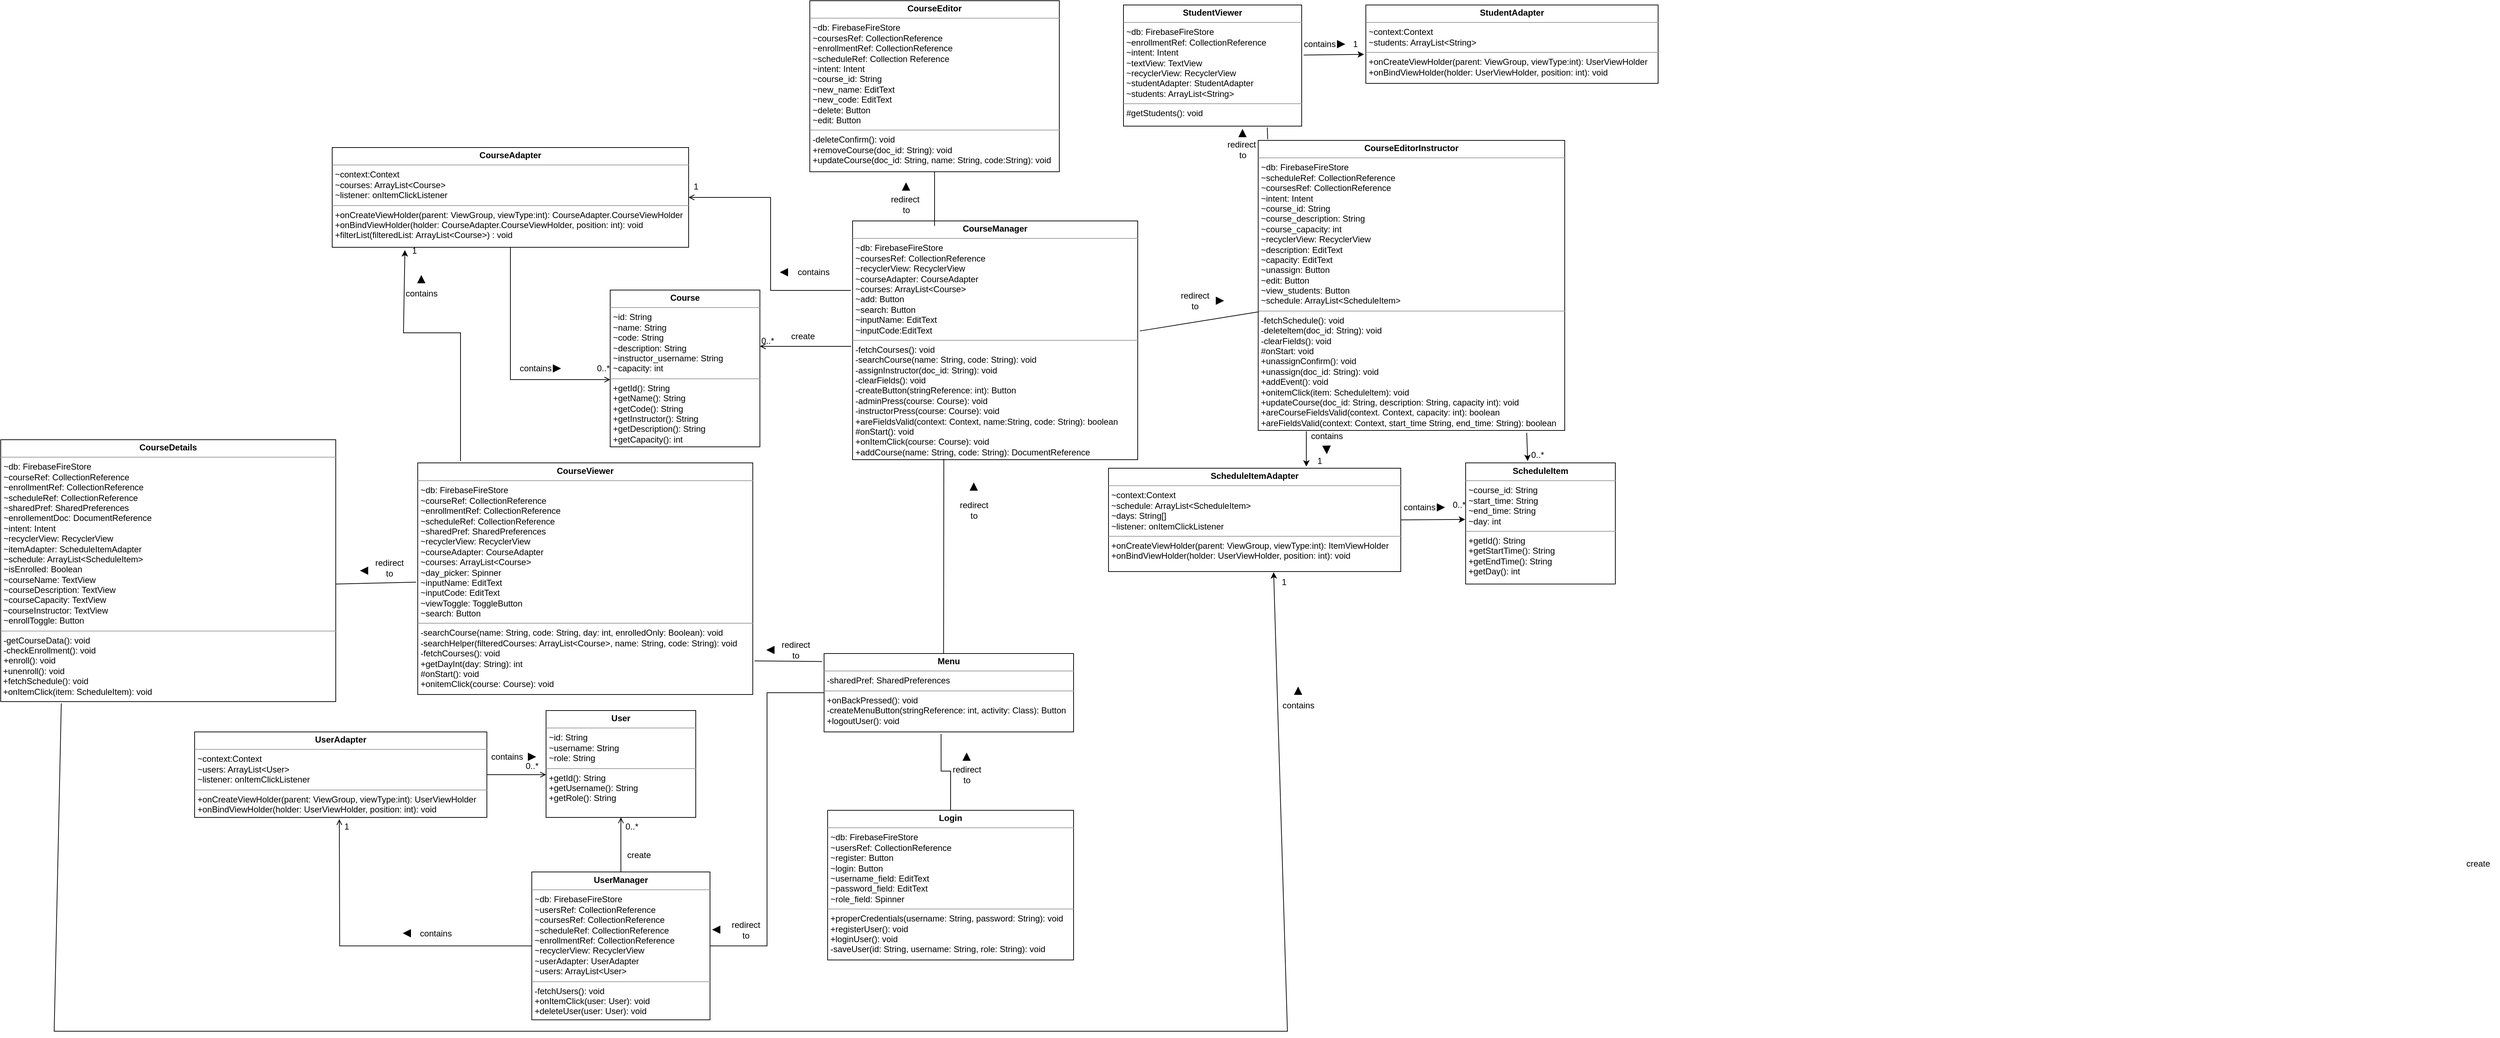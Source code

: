 <mxfile version="20.6.0" type="github">
  <diagram id="C5RBs43oDa-KdzZeNtuy" name="Page-1">
    <mxGraphModel dx="2605" dy="2144" grid="1" gridSize="10" guides="1" tooltips="1" connect="1" arrows="1" fold="1" page="1" pageScale="1" pageWidth="827" pageHeight="1169" math="0" shadow="0">
      <root>
        <mxCell id="WIyWlLk6GJQsqaUBKTNV-0" />
        <mxCell id="WIyWlLk6GJQsqaUBKTNV-1" parent="WIyWlLk6GJQsqaUBKTNV-0" />
        <mxCell id="zkfFHV4jXpPFQw0GAbJ--26" value="" style="endArrow=none;shadow=0;strokeWidth=1;rounded=0;endFill=0;edgeStyle=elbowEdgeStyle;elbow=vertical;strokeColor=default;startArrow=open;startFill=0;" parent="WIyWlLk6GJQsqaUBKTNV-1" edge="1">
          <mxGeometry x="0.5" y="41" relative="1" as="geometry">
            <mxPoint x="380" y="189" as="sourcePoint" />
            <mxPoint x="508" y="189" as="targetPoint" />
            <mxPoint x="-40" y="32" as="offset" />
          </mxGeometry>
        </mxCell>
        <mxCell id="zkfFHV4jXpPFQw0GAbJ--27" value="0..*" style="resizable=0;align=left;verticalAlign=bottom;labelBackgroundColor=none;fontSize=12;" parent="zkfFHV4jXpPFQw0GAbJ--26" connectable="0" vertex="1">
          <mxGeometry x="-1" relative="1" as="geometry">
            <mxPoint y="1" as="offset" />
          </mxGeometry>
        </mxCell>
        <mxCell id="zkfFHV4jXpPFQw0GAbJ--28" value="" style="resizable=0;align=right;verticalAlign=bottom;labelBackgroundColor=none;fontSize=12;" parent="zkfFHV4jXpPFQw0GAbJ--26" connectable="0" vertex="1">
          <mxGeometry x="1" relative="1" as="geometry">
            <mxPoint x="-7" y="4" as="offset" />
          </mxGeometry>
        </mxCell>
        <mxCell id="fP5dS_6nymFe7e1dq4BX-2" value="&lt;p style=&quot;margin:0px;margin-top:4px;text-align:center;&quot;&gt;&lt;b&gt;Course&lt;/b&gt;&lt;/p&gt;&lt;hr size=&quot;1&quot;&gt;&lt;p style=&quot;margin:0px;margin-left:4px;&quot;&gt;~id: String&lt;/p&gt;&lt;p style=&quot;margin:0px;margin-left:4px;&quot;&gt;&lt;span style=&quot;background-color: initial;&quot;&gt;~name: String&lt;/span&gt;&lt;/p&gt;&lt;p style=&quot;margin:0px;margin-left:4px;&quot;&gt;&lt;span style=&quot;background-color: initial;&quot;&gt;~code: String&lt;/span&gt;&lt;/p&gt;&lt;p style=&quot;margin:0px;margin-left:4px;&quot;&gt;~description: String&lt;span style=&quot;background-color: initial;&quot;&gt;&lt;br&gt;&lt;/span&gt;&lt;/p&gt;&lt;p style=&quot;margin:0px;margin-left:4px;&quot;&gt;~instructor_username: String&lt;br&gt;&lt;/p&gt;&lt;p style=&quot;margin:0px;margin-left:4px;&quot;&gt;~capacity: int&lt;br&gt;&lt;/p&gt;&lt;hr size=&quot;1&quot;&gt;&lt;p style=&quot;margin:0px;margin-left:4px;&quot;&gt;+getId(): String&lt;/p&gt;&lt;p style=&quot;margin:0px;margin-left:4px;&quot;&gt;+getName(): String&lt;/p&gt;&lt;p style=&quot;margin:0px;margin-left:4px;&quot;&gt;+getCode(): String&lt;/p&gt;&lt;p style=&quot;margin:0px;margin-left:4px;&quot;&gt;+getInstructor(): String&lt;br&gt;&lt;/p&gt;&lt;p style=&quot;margin:0px;margin-left:4px;&quot;&gt;+getDescription(): String&lt;br&gt;&lt;/p&gt;&lt;p style=&quot;margin:0px;margin-left:4px;&quot;&gt;+getCapacity(): int&lt;br&gt;&lt;/p&gt;&lt;p style=&quot;margin:0px;margin-left:4px;&quot;&gt;&lt;br&gt;&lt;/p&gt;" style="verticalAlign=top;align=left;overflow=fill;fontSize=12;fontFamily=Helvetica;html=1;" parent="WIyWlLk6GJQsqaUBKTNV-1" vertex="1">
          <mxGeometry x="170" y="110" width="210" height="220" as="geometry" />
        </mxCell>
        <mxCell id="fP5dS_6nymFe7e1dq4BX-3" value="&lt;p style=&quot;margin:0px;margin-top:4px;text-align:center;&quot;&gt;&lt;b&gt;User&lt;/b&gt;&lt;/p&gt;&lt;hr size=&quot;1&quot;&gt;&lt;p style=&quot;margin:0px;margin-left:4px;&quot;&gt;~id: String&lt;/p&gt;&lt;p style=&quot;margin:0px;margin-left:4px;&quot;&gt;&lt;span style=&quot;background-color: initial;&quot;&gt;~username: String&lt;/span&gt;&lt;/p&gt;&lt;p style=&quot;margin:0px;margin-left:4px;&quot;&gt;&lt;span style=&quot;background-color: initial;&quot;&gt;~role: String&amp;nbsp;&lt;/span&gt;&lt;/p&gt;&lt;hr size=&quot;1&quot;&gt;&lt;p style=&quot;margin:0px;margin-left:4px;&quot;&gt;+getId(): String&lt;/p&gt;&lt;p style=&quot;margin:0px;margin-left:4px;&quot;&gt;+getUsername(): String&lt;/p&gt;&lt;p style=&quot;margin:0px;margin-left:4px;&quot;&gt;+getRole(): String&lt;/p&gt;&lt;p style=&quot;margin:0px;margin-left:4px;&quot;&gt;&lt;br&gt;&lt;/p&gt;&lt;p style=&quot;margin:0px;margin-left:4px;&quot;&gt;&lt;br&gt;&lt;/p&gt;" style="verticalAlign=top;align=left;overflow=fill;fontSize=12;fontFamily=Helvetica;html=1;" parent="WIyWlLk6GJQsqaUBKTNV-1" vertex="1">
          <mxGeometry x="80" y="700" width="210" height="150" as="geometry" />
        </mxCell>
        <mxCell id="fP5dS_6nymFe7e1dq4BX-4" value="&lt;p style=&quot;margin:0px;margin-top:4px;text-align:center;&quot;&gt;&lt;b&gt;CourseManager&lt;/b&gt;&lt;/p&gt;&lt;hr size=&quot;1&quot;&gt;&lt;p style=&quot;margin:0px;margin-left:4px;&quot;&gt;~db: FirebaseFireStore&lt;/p&gt;&lt;p style=&quot;margin:0px;margin-left:4px;&quot;&gt;~coursesRef: CollectionReference&lt;/p&gt;&lt;p style=&quot;margin:0px;margin-left:4px;&quot;&gt;~recyclerView: RecyclerView&lt;/p&gt;&lt;p style=&quot;margin:0px;margin-left:4px;&quot;&gt;~courseAdapter: CourseAdapter&lt;/p&gt;&lt;p style=&quot;margin:0px;margin-left:4px;&quot;&gt;~courses: ArrayList&amp;lt;Course&amp;gt;&lt;/p&gt;&lt;p style=&quot;margin:0px;margin-left:4px;&quot;&gt;~add: Button&lt;/p&gt;&lt;p style=&quot;margin:0px;margin-left:4px;&quot;&gt;~search: Button&lt;/p&gt;&lt;p style=&quot;margin:0px;margin-left:4px;&quot;&gt;~inputName: EditText&lt;/p&gt;&lt;p style=&quot;margin:0px;margin-left:4px;&quot;&gt;~inputCode:EditText&lt;/p&gt;&lt;hr size=&quot;1&quot;&gt;&lt;p style=&quot;margin:0px;margin-left:4px;&quot;&gt;-fetchCourses(): void&lt;/p&gt;&lt;p style=&quot;margin:0px;margin-left:4px;&quot;&gt;-searchCourse(name: String, code: String): void&lt;/p&gt;&lt;p style=&quot;margin:0px;margin-left:4px;&quot;&gt;-assignInstructor(doc_id: String): void&lt;/p&gt;&lt;p style=&quot;margin:0px;margin-left:4px;&quot;&gt;-clearFields(): void&lt;br&gt;&lt;/p&gt;&lt;p style=&quot;margin:0px;margin-left:4px;&quot;&gt;-createButton(stringReference: int): Button&lt;/p&gt;&lt;p style=&quot;margin:0px;margin-left:4px;&quot;&gt;-adminPress(course: Course): void&lt;/p&gt;&lt;p style=&quot;margin:0px;margin-left:4px;&quot;&gt;-instructorPress(course: Course): void&lt;br&gt;&lt;/p&gt;&lt;p style=&quot;margin:0px;margin-left:4px;&quot;&gt;+areFieldsValid(context: Context, name:String, code: String): boolean&lt;/p&gt;&lt;p style=&quot;margin:0px;margin-left:4px;&quot;&gt;#onStart(): void&lt;/p&gt;&lt;p style=&quot;margin:0px;margin-left:4px;&quot;&gt;+onItemClick(course: Course): void&lt;/p&gt;&lt;p style=&quot;margin:0px;margin-left:4px;&quot;&gt;+addCourse(name: String, code: String): DocumentReference&lt;br&gt;&lt;/p&gt;" style="verticalAlign=top;align=left;overflow=fill;fontSize=12;fontFamily=Helvetica;html=1;" parent="WIyWlLk6GJQsqaUBKTNV-1" vertex="1">
          <mxGeometry x="510" y="13" width="400" height="335" as="geometry" />
        </mxCell>
        <mxCell id="fP5dS_6nymFe7e1dq4BX-97" style="edgeStyle=orthogonalEdgeStyle;rounded=0;orthogonalLoop=1;jettySize=auto;html=1;strokeColor=#000000;startArrow=none;startFill=0;endArrow=open;endFill=0;" parent="WIyWlLk6GJQsqaUBKTNV-1" source="fP5dS_6nymFe7e1dq4BX-5" edge="1">
          <mxGeometry relative="1" as="geometry">
            <mxPoint x="-210" y="852.5" as="targetPoint" />
          </mxGeometry>
        </mxCell>
        <mxCell id="fP5dS_6nymFe7e1dq4BX-5" value="&lt;p style=&quot;margin:0px;margin-top:4px;text-align:center;&quot;&gt;&lt;b&gt;UserManager&lt;/b&gt;&lt;/p&gt;&lt;hr size=&quot;1&quot;&gt;&lt;p style=&quot;margin:0px;margin-left:4px;&quot;&gt;~db: FirebaseFireStore&lt;/p&gt;&lt;p style=&quot;margin:0px;margin-left:4px;&quot;&gt;~usersRef: CollectionReference&lt;/p&gt;&lt;p style=&quot;margin:0px;margin-left:4px;&quot;&gt;~coursesRef: CollectionReference&lt;/p&gt;&lt;p style=&quot;margin:0px;margin-left:4px;&quot;&gt;~scheduleRef: CollectionReference&lt;/p&gt;&lt;p style=&quot;margin:0px;margin-left:4px;&quot;&gt;~enrollmentRef: CollectionReference&lt;/p&gt;&lt;p style=&quot;margin:0px;margin-left:4px;&quot;&gt;~recyclerView: RecyclerView&lt;/p&gt;&lt;p style=&quot;margin:0px;margin-left:4px;&quot;&gt;~userAdapter: UserAdapter&lt;/p&gt;&lt;p style=&quot;margin:0px;margin-left:4px;&quot;&gt;~users: ArrayList&amp;lt;User&amp;gt;&lt;/p&gt;&lt;hr size=&quot;1&quot;&gt;&lt;p style=&quot;margin:0px;margin-left:4px;&quot;&gt;-fetchUsers(): void&lt;/p&gt;&lt;p style=&quot;margin:0px;margin-left:4px;&quot;&gt;+onItemClick(user: User): void&lt;/p&gt;&lt;p style=&quot;margin:0px;margin-left:4px;&quot;&gt;+deleteUser(user: User): void&lt;/p&gt;" style="verticalAlign=top;align=left;overflow=fill;fontSize=12;fontFamily=Helvetica;html=1;" parent="WIyWlLk6GJQsqaUBKTNV-1" vertex="1">
          <mxGeometry x="60" y="926.5" width="250" height="207.5" as="geometry" />
        </mxCell>
        <mxCell id="fP5dS_6nymFe7e1dq4BX-13" value="" style="endArrow=none;html=1;rounded=0;entryX=0.5;entryY=0;entryDx=0;entryDy=0;exitX=0.5;exitY=1;exitDx=0;exitDy=0;endFill=0;startArrow=open;startFill=0;" parent="WIyWlLk6GJQsqaUBKTNV-1" source="fP5dS_6nymFe7e1dq4BX-3" target="fP5dS_6nymFe7e1dq4BX-5" edge="1">
          <mxGeometry width="50" height="50" relative="1" as="geometry">
            <mxPoint x="300" y="842.5" as="sourcePoint" />
            <mxPoint x="350" y="792.5" as="targetPoint" />
          </mxGeometry>
        </mxCell>
        <mxCell id="fP5dS_6nymFe7e1dq4BX-15" value="0..*" style="text;html=1;align=center;verticalAlign=middle;resizable=0;points=[];autosize=1;strokeColor=none;fillColor=none;" parent="WIyWlLk6GJQsqaUBKTNV-1" vertex="1">
          <mxGeometry x="180" y="847.5" width="40" height="30" as="geometry" />
        </mxCell>
        <mxCell id="fP5dS_6nymFe7e1dq4BX-26" value="" style="endArrow=classic;html=1;rounded=0;strokeColor=none;" parent="WIyWlLk6GJQsqaUBKTNV-1" edge="1">
          <mxGeometry width="50" height="50" relative="1" as="geometry">
            <mxPoint x="440" y="340" as="sourcePoint" />
            <mxPoint x="440" y="260" as="targetPoint" />
          </mxGeometry>
        </mxCell>
        <mxCell id="fP5dS_6nymFe7e1dq4BX-43" style="edgeStyle=orthogonalEdgeStyle;rounded=0;orthogonalLoop=1;jettySize=auto;html=1;entryX=1;entryY=0.5;entryDx=0;entryDy=0;strokeColor=#000000;endArrow=none;endFill=0;" parent="WIyWlLk6GJQsqaUBKTNV-1" source="fP5dS_6nymFe7e1dq4BX-32" target="fP5dS_6nymFe7e1dq4BX-5" edge="1">
          <mxGeometry relative="1" as="geometry" />
        </mxCell>
        <mxCell id="fP5dS_6nymFe7e1dq4BX-32" value="&lt;p style=&quot;margin:0px;margin-top:4px;text-align:center;&quot;&gt;&lt;b&gt;Menu&lt;/b&gt;&lt;/p&gt;&lt;hr size=&quot;1&quot;&gt;&lt;p style=&quot;margin:0px;margin-left:4px;&quot;&gt;-sharedPref: SharedPreferences&lt;/p&gt;&lt;hr size=&quot;1&quot;&gt;&lt;p style=&quot;margin:0px;margin-left:4px;&quot;&gt;+onBackPressed(): void&lt;/p&gt;&lt;p style=&quot;margin:0px;margin-left:4px;&quot;&gt;-createMenuButton(stringReference: int, activity: Class): Button&lt;/p&gt;&lt;p style=&quot;margin:0px;margin-left:4px;&quot;&gt;+logoutUser(): void&lt;/p&gt;" style="verticalAlign=top;align=left;overflow=fill;fontSize=12;fontFamily=Helvetica;html=1;" parent="WIyWlLk6GJQsqaUBKTNV-1" vertex="1">
          <mxGeometry x="470" y="620" width="350" height="110" as="geometry" />
        </mxCell>
        <mxCell id="fP5dS_6nymFe7e1dq4BX-44" value="redirect&lt;br&gt;to" style="text;html=1;align=center;verticalAlign=middle;resizable=0;points=[];autosize=1;strokeColor=none;fillColor=none;" parent="WIyWlLk6GJQsqaUBKTNV-1" vertex="1">
          <mxGeometry x="330" y="987.5" width="60" height="40" as="geometry" />
        </mxCell>
        <mxCell id="fP5dS_6nymFe7e1dq4BX-46" value="" style="triangle;whiteSpace=wrap;html=1;direction=west;fillColor=#000000;" parent="WIyWlLk6GJQsqaUBKTNV-1" vertex="1">
          <mxGeometry x="314" y="1002.5" width="10" height="10" as="geometry" />
        </mxCell>
        <mxCell id="fP5dS_6nymFe7e1dq4BX-57" style="edgeStyle=orthogonalEdgeStyle;rounded=0;orthogonalLoop=1;jettySize=auto;html=1;strokeColor=#000000;endArrow=none;endFill=0;" parent="WIyWlLk6GJQsqaUBKTNV-1" source="fP5dS_6nymFe7e1dq4BX-47" edge="1">
          <mxGeometry relative="1" as="geometry">
            <mxPoint x="625" y="20" as="targetPoint" />
          </mxGeometry>
        </mxCell>
        <mxCell id="fP5dS_6nymFe7e1dq4BX-47" value="&lt;p style=&quot;margin:0px;margin-top:4px;text-align:center;&quot;&gt;&lt;b&gt;CourseEditor&lt;/b&gt;&lt;/p&gt;&lt;hr size=&quot;1&quot;&gt;&lt;p style=&quot;margin:0px;margin-left:4px;&quot;&gt;~db: FirebaseFireStore&lt;/p&gt;&lt;p style=&quot;margin:0px;margin-left:4px;&quot;&gt;~coursesRef: CollectionReference&lt;/p&gt;&lt;p style=&quot;margin:0px;margin-left:4px;&quot;&gt;~enrollmentRef: CollectionReference&lt;/p&gt;&lt;p style=&quot;margin:0px;margin-left:4px;&quot;&gt;~scheduleRef: Collection Reference&lt;br&gt;&lt;/p&gt;&lt;p style=&quot;margin:0px;margin-left:4px;&quot;&gt;~intent: Intent&lt;/p&gt;&lt;p style=&quot;margin:0px;margin-left:4px;&quot;&gt;~course_id: String&lt;/p&gt;&lt;p style=&quot;margin:0px;margin-left:4px;&quot;&gt;~new_name: EditText&lt;/p&gt;&lt;p style=&quot;margin:0px;margin-left:4px;&quot;&gt;~new_code: EditText&lt;/p&gt;&lt;p style=&quot;margin:0px;margin-left:4px;&quot;&gt;~delete: Button&lt;/p&gt;&lt;p style=&quot;margin:0px;margin-left:4px;&quot;&gt;~edit: Button&lt;/p&gt;&lt;hr size=&quot;1&quot;&gt;&lt;p style=&quot;margin:0px;margin-left:4px;&quot;&gt;-deleteConfirm(): void&lt;/p&gt;&lt;p style=&quot;margin:0px;margin-left:4px;&quot;&gt;+removeCourse(doc_id: String): void&lt;/p&gt;&lt;p style=&quot;margin:0px;margin-left:4px;&quot;&gt;+updateCourse(doc_id: String, name: String, code:String): void&lt;/p&gt;" style="verticalAlign=top;align=left;overflow=fill;fontSize=12;fontFamily=Helvetica;html=1;" parent="WIyWlLk6GJQsqaUBKTNV-1" vertex="1">
          <mxGeometry x="450" y="-296" width="350" height="240" as="geometry" />
        </mxCell>
        <mxCell id="fP5dS_6nymFe7e1dq4BX-80" style="edgeStyle=orthogonalEdgeStyle;rounded=0;orthogonalLoop=1;jettySize=auto;html=1;entryX=0;entryY=0.571;entryDx=0;entryDy=0;entryPerimeter=0;strokeColor=#000000;endArrow=open;endFill=0;" parent="WIyWlLk6GJQsqaUBKTNV-1" source="fP5dS_6nymFe7e1dq4BX-49" target="fP5dS_6nymFe7e1dq4BX-2" edge="1">
          <mxGeometry relative="1" as="geometry" />
        </mxCell>
        <mxCell id="fP5dS_6nymFe7e1dq4BX-89" style="edgeStyle=orthogonalEdgeStyle;rounded=0;orthogonalLoop=1;jettySize=auto;html=1;entryX=-0.006;entryY=0.291;entryDx=0;entryDy=0;entryPerimeter=0;strokeColor=#000000;endArrow=none;endFill=0;startArrow=open;startFill=0;" parent="WIyWlLk6GJQsqaUBKTNV-1" source="fP5dS_6nymFe7e1dq4BX-49" target="fP5dS_6nymFe7e1dq4BX-4" edge="1">
          <mxGeometry relative="1" as="geometry" />
        </mxCell>
        <mxCell id="fP5dS_6nymFe7e1dq4BX-49" value="&lt;p style=&quot;margin:0px;margin-top:4px;text-align:center;&quot;&gt;&lt;b&gt;CourseAdapter&lt;/b&gt;&lt;/p&gt;&lt;hr size=&quot;1&quot;&gt;&lt;p style=&quot;margin:0px;margin-left:4px;&quot;&gt;~context:Context&lt;/p&gt;&lt;p style=&quot;margin:0px;margin-left:4px;&quot;&gt;~courses: ArrayList&amp;lt;Course&amp;gt;&lt;/p&gt;&lt;p style=&quot;margin:0px;margin-left:4px;&quot;&gt;~listener: onItemClickListener&lt;/p&gt;&lt;hr size=&quot;1&quot;&gt;&lt;p style=&quot;margin:0px;margin-left:4px;&quot;&gt;+onCreateViewHolder(parent: ViewGroup, viewType:int): CourseAdapter.CourseViewHolder&lt;/p&gt;&lt;p style=&quot;margin:0px;margin-left:4px;&quot;&gt;+onBindViewHolder(holder: CourseAdapter.CourseViewHolder, position: int): void&lt;/p&gt;&lt;p style=&quot;margin:0px;margin-left:4px;&quot;&gt;+filterList(filteredList: ArrayList&amp;lt;Course&amp;gt;) : void&lt;br&gt;&lt;/p&gt;" style="verticalAlign=top;align=left;overflow=fill;fontSize=12;fontFamily=Helvetica;html=1;" parent="WIyWlLk6GJQsqaUBKTNV-1" vertex="1">
          <mxGeometry x="-220" y="-90" width="500" height="140" as="geometry" />
        </mxCell>
        <mxCell id="fP5dS_6nymFe7e1dq4BX-83" style="edgeStyle=orthogonalEdgeStyle;rounded=0;orthogonalLoop=1;jettySize=auto;html=1;entryX=0;entryY=0.6;entryDx=0;entryDy=0;entryPerimeter=0;strokeColor=#000000;endArrow=open;endFill=0;" parent="WIyWlLk6GJQsqaUBKTNV-1" source="fP5dS_6nymFe7e1dq4BX-50" target="fP5dS_6nymFe7e1dq4BX-3" edge="1">
          <mxGeometry relative="1" as="geometry" />
        </mxCell>
        <mxCell id="fP5dS_6nymFe7e1dq4BX-50" value="&lt;p style=&quot;margin:0px;margin-top:4px;text-align:center;&quot;&gt;&lt;b&gt;UserAdapter&lt;/b&gt;&lt;/p&gt;&lt;hr size=&quot;1&quot;&gt;&lt;p style=&quot;margin:0px;margin-left:4px;&quot;&gt;~context:Context&lt;/p&gt;&lt;p style=&quot;margin:0px;margin-left:4px;&quot;&gt;~users: ArrayList&amp;lt;User&amp;gt;&lt;/p&gt;&lt;p style=&quot;margin:0px;margin-left:4px;&quot;&gt;~listener: onItemClickListener&lt;/p&gt;&lt;hr size=&quot;1&quot;&gt;&lt;p style=&quot;margin:0px;margin-left:4px;&quot;&gt;+onCreateViewHolder(parent: ViewGroup, viewType:int): UserViewHolder&lt;/p&gt;&lt;p style=&quot;margin:0px;margin-left:4px;&quot;&gt;+onBindViewHolder(holder: UserViewHolder, position: int): void&lt;/p&gt;" style="verticalAlign=top;align=left;overflow=fill;fontSize=12;fontFamily=Helvetica;html=1;" parent="WIyWlLk6GJQsqaUBKTNV-1" vertex="1">
          <mxGeometry x="-413" y="730" width="410" height="120" as="geometry" />
        </mxCell>
        <mxCell id="fP5dS_6nymFe7e1dq4BX-58" value="redirect&amp;nbsp;&lt;br&gt;to" style="text;html=1;align=center;verticalAlign=middle;resizable=0;points=[];autosize=1;strokeColor=none;fillColor=none;" parent="WIyWlLk6GJQsqaUBKTNV-1" vertex="1">
          <mxGeometry x="550" y="-30" width="70" height="40" as="geometry" />
        </mxCell>
        <mxCell id="fP5dS_6nymFe7e1dq4BX-60" value="" style="triangle;whiteSpace=wrap;html=1;direction=north;fillColor=#000000;" parent="WIyWlLk6GJQsqaUBKTNV-1" vertex="1">
          <mxGeometry x="580" y="-40" width="10" height="10" as="geometry" />
        </mxCell>
        <mxCell id="fP5dS_6nymFe7e1dq4BX-66" style="edgeStyle=orthogonalEdgeStyle;rounded=0;orthogonalLoop=1;jettySize=auto;html=1;entryX=0.469;entryY=1.026;entryDx=0;entryDy=0;entryPerimeter=0;strokeColor=#000000;endArrow=none;endFill=0;" parent="WIyWlLk6GJQsqaUBKTNV-1" source="fP5dS_6nymFe7e1dq4BX-65" target="fP5dS_6nymFe7e1dq4BX-32" edge="1">
          <mxGeometry relative="1" as="geometry" />
        </mxCell>
        <mxCell id="fP5dS_6nymFe7e1dq4BX-65" value="&lt;p style=&quot;margin:0px;margin-top:4px;text-align:center;&quot;&gt;&lt;b&gt;Login&lt;/b&gt;&lt;/p&gt;&lt;hr size=&quot;1&quot;&gt;&lt;p style=&quot;margin: 0px 0px 0px 4px;&quot;&gt;~db: FirebaseFireStore&lt;/p&gt;&lt;p style=&quot;margin: 0px 0px 0px 4px;&quot;&gt;~usersRef: CollectionReference&lt;/p&gt;&lt;p style=&quot;margin: 0px 0px 0px 4px;&quot;&gt;~register: Button&lt;/p&gt;&lt;p style=&quot;margin: 0px 0px 0px 4px;&quot;&gt;~login: Button&lt;/p&gt;&lt;p style=&quot;margin: 0px 0px 0px 4px;&quot;&gt;~username_field: EditText&lt;/p&gt;&lt;p style=&quot;margin: 0px 0px 0px 4px;&quot;&gt;~password_field: EditText&lt;/p&gt;&lt;p style=&quot;margin: 0px 0px 0px 4px;&quot;&gt;~role_field: Spinner&lt;/p&gt;&lt;hr size=&quot;1&quot;&gt;&lt;p style=&quot;margin:0px;margin-left:4px;&quot;&gt;+properCredentials(username: String, password: String): void&lt;br&gt;&lt;/p&gt;&lt;p style=&quot;margin:0px;margin-left:4px;&quot;&gt;+registerUser(): void&lt;/p&gt;&lt;p style=&quot;margin:0px;margin-left:4px;&quot;&gt;+loginUser(): void&lt;/p&gt;&lt;p style=&quot;margin:0px;margin-left:4px;&quot;&gt;-saveUser(id: String, username: String, role: String): void&lt;/p&gt;&lt;p style=&quot;margin:0px;margin-left:4px;&quot;&gt;&lt;br&gt;&lt;/p&gt;&lt;p style=&quot;margin:0px;margin-left:4px;&quot;&gt;&lt;br&gt;&lt;/p&gt;" style="verticalAlign=top;align=left;overflow=fill;fontSize=12;fontFamily=Helvetica;html=1;" parent="WIyWlLk6GJQsqaUBKTNV-1" vertex="1">
          <mxGeometry x="475" y="840" width="345" height="210" as="geometry" />
        </mxCell>
        <mxCell id="fP5dS_6nymFe7e1dq4BX-67" value="redirect&lt;br&gt;to" style="text;html=1;align=center;verticalAlign=middle;resizable=0;points=[];autosize=1;strokeColor=none;fillColor=none;" parent="WIyWlLk6GJQsqaUBKTNV-1" vertex="1">
          <mxGeometry x="640" y="770" width="60" height="40" as="geometry" />
        </mxCell>
        <mxCell id="fP5dS_6nymFe7e1dq4BX-69" value="" style="triangle;whiteSpace=wrap;html=1;direction=north;fillColor=#000000;" parent="WIyWlLk6GJQsqaUBKTNV-1" vertex="1">
          <mxGeometry x="665" y="760" width="10" height="10" as="geometry" />
        </mxCell>
        <mxCell id="fP5dS_6nymFe7e1dq4BX-74" value="redirect&lt;br&gt;to" style="text;html=1;align=center;verticalAlign=middle;resizable=0;points=[];autosize=1;strokeColor=none;fillColor=none;" parent="WIyWlLk6GJQsqaUBKTNV-1" vertex="1">
          <mxGeometry x="650" y="398.5" width="60" height="40" as="geometry" />
        </mxCell>
        <mxCell id="fP5dS_6nymFe7e1dq4BX-75" value="" style="triangle;whiteSpace=wrap;html=1;direction=north;fillColor=#000000;" parent="WIyWlLk6GJQsqaUBKTNV-1" vertex="1">
          <mxGeometry x="675" y="381" width="10" height="10" as="geometry" />
        </mxCell>
        <mxCell id="fP5dS_6nymFe7e1dq4BX-76" value="create" style="text;html=1;align=center;verticalAlign=middle;resizable=0;points=[];autosize=1;strokeColor=none;fillColor=none;" parent="WIyWlLk6GJQsqaUBKTNV-1" vertex="1">
          <mxGeometry x="410" y="160" width="60" height="30" as="geometry" />
        </mxCell>
        <mxCell id="fP5dS_6nymFe7e1dq4BX-78" value="create" style="text;html=1;align=center;verticalAlign=middle;resizable=0;points=[];autosize=1;strokeColor=none;fillColor=none;" parent="WIyWlLk6GJQsqaUBKTNV-1" vertex="1">
          <mxGeometry x="180" y="887.5" width="60" height="30" as="geometry" />
        </mxCell>
        <mxCell id="fP5dS_6nymFe7e1dq4BX-79" value="" style="endArrow=none;html=1;rounded=0;strokeColor=#000000;exitX=0.479;exitY=0;exitDx=0;exitDy=0;exitPerimeter=0;entryX=0.32;entryY=0.997;entryDx=0;entryDy=0;entryPerimeter=0;" parent="WIyWlLk6GJQsqaUBKTNV-1" source="fP5dS_6nymFe7e1dq4BX-32" edge="1" target="fP5dS_6nymFe7e1dq4BX-4">
          <mxGeometry width="50" height="50" relative="1" as="geometry">
            <mxPoint x="450" y="450" as="sourcePoint" />
            <mxPoint x="638" y="360" as="targetPoint" />
          </mxGeometry>
        </mxCell>
        <mxCell id="fP5dS_6nymFe7e1dq4BX-84" value="0..*" style="text;html=1;align=center;verticalAlign=middle;resizable=0;points=[];autosize=1;strokeColor=none;fillColor=none;" parent="WIyWlLk6GJQsqaUBKTNV-1" vertex="1">
          <mxGeometry x="140" y="205" width="40" height="30" as="geometry" />
        </mxCell>
        <mxCell id="fP5dS_6nymFe7e1dq4BX-85" value="0..*" style="text;html=1;align=center;verticalAlign=middle;resizable=0;points=[];autosize=1;strokeColor=none;fillColor=none;" parent="WIyWlLk6GJQsqaUBKTNV-1" vertex="1">
          <mxGeometry x="40" y="762.5" width="40" height="30" as="geometry" />
        </mxCell>
        <mxCell id="fP5dS_6nymFe7e1dq4BX-87" value="contains&lt;br&gt;" style="text;html=1;align=center;verticalAlign=middle;resizable=0;points=[];autosize=1;strokeColor=none;fillColor=none;" parent="WIyWlLk6GJQsqaUBKTNV-1" vertex="1">
          <mxGeometry x="30" y="205" width="70" height="30" as="geometry" />
        </mxCell>
        <mxCell id="fP5dS_6nymFe7e1dq4BX-88" value="contains&lt;br&gt;" style="text;html=1;align=center;verticalAlign=middle;resizable=0;points=[];autosize=1;strokeColor=none;fillColor=none;" parent="WIyWlLk6GJQsqaUBKTNV-1" vertex="1">
          <mxGeometry x="-10" y="750" width="70" height="30" as="geometry" />
        </mxCell>
        <mxCell id="fP5dS_6nymFe7e1dq4BX-90" value="1" style="text;html=1;align=center;verticalAlign=middle;resizable=0;points=[];autosize=1;strokeColor=none;fillColor=none;" parent="WIyWlLk6GJQsqaUBKTNV-1" vertex="1">
          <mxGeometry x="275" y="-50" width="30" height="30" as="geometry" />
        </mxCell>
        <mxCell id="fP5dS_6nymFe7e1dq4BX-91" value="contains&lt;br&gt;" style="text;html=1;align=center;verticalAlign=middle;resizable=0;points=[];autosize=1;strokeColor=none;fillColor=none;" parent="WIyWlLk6GJQsqaUBKTNV-1" vertex="1">
          <mxGeometry x="420" y="70" width="70" height="30" as="geometry" />
        </mxCell>
        <mxCell id="fP5dS_6nymFe7e1dq4BX-93" value="" style="triangle;whiteSpace=wrap;html=1;direction=west;fillColor=#000000;" parent="WIyWlLk6GJQsqaUBKTNV-1" vertex="1">
          <mxGeometry x="409" y="80" width="10" height="10" as="geometry" />
        </mxCell>
        <mxCell id="fP5dS_6nymFe7e1dq4BX-94" value="" style="triangle;whiteSpace=wrap;html=1;direction=east;fillColor=#000000;" parent="WIyWlLk6GJQsqaUBKTNV-1" vertex="1">
          <mxGeometry x="90" y="215" width="10" height="10" as="geometry" />
        </mxCell>
        <mxCell id="fP5dS_6nymFe7e1dq4BX-95" value="" style="triangle;whiteSpace=wrap;html=1;direction=east;fillColor=#000000;" parent="WIyWlLk6GJQsqaUBKTNV-1" vertex="1">
          <mxGeometry x="55" y="760" width="10" height="10" as="geometry" />
        </mxCell>
        <mxCell id="fP5dS_6nymFe7e1dq4BX-98" value="contains&lt;br&gt;" style="text;html=1;align=center;verticalAlign=middle;resizable=0;points=[];autosize=1;strokeColor=none;fillColor=none;" parent="WIyWlLk6GJQsqaUBKTNV-1" vertex="1">
          <mxGeometry x="-110" y="997.5" width="70" height="30" as="geometry" />
        </mxCell>
        <mxCell id="fP5dS_6nymFe7e1dq4BX-99" value="" style="triangle;whiteSpace=wrap;html=1;direction=west;fillColor=#000000;" parent="WIyWlLk6GJQsqaUBKTNV-1" vertex="1">
          <mxGeometry x="-120" y="1007.5" width="10" height="10" as="geometry" />
        </mxCell>
        <mxCell id="fP5dS_6nymFe7e1dq4BX-100" value="1" style="text;html=1;align=center;verticalAlign=middle;resizable=0;points=[];autosize=1;strokeColor=none;fillColor=none;" parent="WIyWlLk6GJQsqaUBKTNV-1" vertex="1">
          <mxGeometry x="-215" y="847.5" width="30" height="30" as="geometry" />
        </mxCell>
        <mxCell id="FUKCDuMdCEa6yZgynZya-0" value="&lt;p style=&quot;margin:0px;margin-top:4px;text-align:center;&quot;&gt;&lt;b&gt;CourseEditorInstructor&lt;/b&gt;&lt;/p&gt;&lt;hr size=&quot;1&quot;&gt;&lt;p style=&quot;margin:0px;margin-left:4px;&quot;&gt;~db: FirebaseFireStore&lt;/p&gt;&lt;p style=&quot;margin:0px;margin-left:4px;&quot;&gt;~scheduleRef: CollectionReference&lt;/p&gt;&lt;p style=&quot;margin:0px;margin-left:4px;&quot;&gt;~coursesRef: CollectionReference&lt;/p&gt;&lt;p style=&quot;margin:0px;margin-left:4px;&quot;&gt;~intent: Intent&lt;/p&gt;&lt;p style=&quot;margin:0px;margin-left:4px;&quot;&gt;~course_id: String&lt;/p&gt;&lt;p style=&quot;margin:0px;margin-left:4px;&quot;&gt;~course_description: String&lt;br&gt;&lt;/p&gt;&lt;p style=&quot;margin:0px;margin-left:4px;&quot;&gt;~course_capacity: int&lt;/p&gt;&lt;p style=&quot;margin:0px;margin-left:4px;&quot;&gt;~recyclerView: RecyclerView&lt;/p&gt;&lt;p style=&quot;margin:0px;margin-left:4px;&quot;&gt;~description: EditText&lt;/p&gt;&lt;p style=&quot;margin:0px;margin-left:4px;&quot;&gt;~capacity: EditText&lt;/p&gt;&lt;p style=&quot;margin:0px;margin-left:4px;&quot;&gt;~unassign: Button&lt;/p&gt;&lt;p style=&quot;margin:0px;margin-left:4px;&quot;&gt;~edit: Button&lt;/p&gt;&lt;p style=&quot;margin:0px;margin-left:4px;&quot;&gt;~view_students: Button&lt;br&gt;&lt;/p&gt;&lt;p style=&quot;margin:0px;margin-left:4px;&quot;&gt;~schedule: ArrayList&amp;lt;ScheduleItem&amp;gt;&lt;br&gt;&lt;/p&gt;&lt;hr size=&quot;1&quot;&gt;&lt;p style=&quot;margin:0px;margin-left:4px;&quot;&gt;-fetchSchedule(): void&lt;/p&gt;&lt;p style=&quot;margin:0px;margin-left:4px;&quot;&gt;-deleteltem(doc_id: String): void&lt;/p&gt;&lt;p style=&quot;margin:0px;margin-left:4px;&quot;&gt;-clearFields(): void&lt;br&gt;&lt;/p&gt;&lt;p style=&quot;margin:0px;margin-left:4px;&quot;&gt;#onStart: void&lt;/p&gt;&lt;p style=&quot;margin:0px;margin-left:4px;&quot;&gt;+unassignConfirm(): void&lt;/p&gt;&lt;p style=&quot;margin:0px;margin-left:4px;&quot;&gt;+unassign(doc_id: String): void&amp;nbsp;&lt;/p&gt;&lt;p style=&quot;margin:0px;margin-left:4px;&quot;&gt;+addEvent(): void&lt;/p&gt;&lt;p style=&quot;margin:0px;margin-left:4px;&quot;&gt;+onitemClick(item: Scheduleltem): void&lt;/p&gt;&lt;p style=&quot;margin:0px;margin-left:4px;&quot;&gt;+updateCourse(doc_id: String, description: String, capacity int): void&amp;nbsp;&lt;/p&gt;&lt;p style=&quot;margin:0px;margin-left:4px;&quot;&gt;+areCourseFieldsValid(context. Context, capacity: int): boolean&amp;nbsp;&lt;/p&gt;&lt;p style=&quot;margin:0px;margin-left:4px;&quot;&gt;+areFieldsValid(context: Context, start_time String, end_time: String): boolean&lt;/p&gt;" style="verticalAlign=top;align=left;overflow=fill;fontSize=12;fontFamily=Helvetica;html=1;" parent="WIyWlLk6GJQsqaUBKTNV-1" vertex="1">
          <mxGeometry x="1079" y="-100" width="430" height="407" as="geometry" />
        </mxCell>
        <mxCell id="FUKCDuMdCEa6yZgynZya-1" value="&lt;p style=&quot;margin:0px;margin-top:4px;text-align:center;&quot;&gt;&lt;b&gt;ScheduleItemAdapter&lt;/b&gt;&lt;/p&gt;&lt;hr size=&quot;1&quot;&gt;&lt;p style=&quot;margin:0px;margin-left:4px;&quot;&gt;~context:Context&lt;/p&gt;&lt;p style=&quot;margin:0px;margin-left:4px;&quot;&gt;~schedule: ArrayList&amp;lt;&lt;span style=&quot;background-color: initial;&quot;&gt;ScheduleItem&lt;/span&gt;&lt;span style=&quot;background-color: initial;&quot;&gt;&amp;gt;&lt;/span&gt;&lt;/p&gt;&lt;p style=&quot;margin:0px;margin-left:4px;&quot;&gt;&lt;span style=&quot;background-color: initial;&quot;&gt;~days: String[]&lt;/span&gt;&lt;/p&gt;&lt;p style=&quot;margin:0px;margin-left:4px;&quot;&gt;~listener: onItemClickListener&lt;/p&gt;&lt;hr size=&quot;1&quot;&gt;&lt;p style=&quot;margin:0px;margin-left:4px;&quot;&gt;+onCreateViewHolder(parent: ViewGroup, viewType:int): ItemViewHolder&lt;/p&gt;&lt;p style=&quot;margin:0px;margin-left:4px;&quot;&gt;+onBindViewHolder(holder: UserViewHolder, position: int): void&lt;/p&gt;" style="verticalAlign=top;align=left;overflow=fill;fontSize=12;fontFamily=Helvetica;html=1;" parent="WIyWlLk6GJQsqaUBKTNV-1" vertex="1">
          <mxGeometry x="869" y="360" width="410" height="145" as="geometry" />
        </mxCell>
        <mxCell id="FUKCDuMdCEa6yZgynZya-2" value="&lt;p style=&quot;margin:0px;margin-top:4px;text-align:center;&quot;&gt;&lt;b&gt;ScheduleItem&lt;/b&gt;&lt;/p&gt;&lt;hr size=&quot;1&quot;&gt;&lt;p style=&quot;margin:0px;margin-left:4px;&quot;&gt;~course_id: String&lt;/p&gt;&lt;p style=&quot;margin:0px;margin-left:4px;&quot;&gt;&lt;span style=&quot;background-color: initial;&quot;&gt;~start_time: String&lt;/span&gt;&lt;/p&gt;&lt;p style=&quot;margin:0px;margin-left:4px;&quot;&gt;&lt;span style=&quot;background-color: initial;&quot;&gt;~end_time: String&amp;nbsp;&lt;/span&gt;&lt;/p&gt;&lt;p style=&quot;margin:0px;margin-left:4px;&quot;&gt;&lt;span style=&quot;background-color: initial;&quot;&gt;~day: int&lt;/span&gt;&lt;/p&gt;&lt;hr size=&quot;1&quot;&gt;&lt;p style=&quot;margin:0px;margin-left:4px;&quot;&gt;+getId(): String&lt;/p&gt;&lt;p style=&quot;margin:0px;margin-left:4px;&quot;&gt;+getStartTime(): String&lt;/p&gt;&lt;p style=&quot;margin:0px;margin-left:4px;&quot;&gt;+getEndTime(): String&lt;br&gt;&lt;/p&gt;&lt;p style=&quot;margin:0px;margin-left:4px;&quot;&gt;+getDay(): int&lt;/p&gt;&lt;p style=&quot;margin:0px;margin-left:4px;&quot;&gt;&lt;br&gt;&lt;/p&gt;&lt;p style=&quot;margin:0px;margin-left:4px;&quot;&gt;&lt;br&gt;&lt;/p&gt;" style="verticalAlign=top;align=left;overflow=fill;fontSize=12;fontFamily=Helvetica;html=1;" parent="WIyWlLk6GJQsqaUBKTNV-1" vertex="1">
          <mxGeometry x="1370" y="352.5" width="210" height="170" as="geometry" />
        </mxCell>
        <mxCell id="FUKCDuMdCEa6yZgynZya-3" value="&lt;p style=&quot;margin:0px;margin-top:4px;text-align:center;&quot;&gt;&lt;b&gt;StudentViewer&lt;/b&gt;&lt;/p&gt;&lt;hr size=&quot;1&quot;&gt;&lt;p style=&quot;margin:0px;margin-left:4px;&quot;&gt;~db: FirebaseFireStore&lt;/p&gt;&lt;p style=&quot;margin:0px;margin-left:4px;&quot;&gt;~enrollmentRef: CollectionReference&lt;/p&gt;&lt;p style=&quot;margin: 0px 0px 0px 4px;&quot;&gt;~intent: Intent&lt;/p&gt;&lt;p style=&quot;margin: 0px 0px 0px 4px;&quot;&gt;~textView: TextView&lt;/p&gt;&lt;p style=&quot;margin:0px;margin-left:4px;&quot;&gt;~recyclerView: RecyclerView&lt;/p&gt;&lt;p style=&quot;margin:0px;margin-left:4px;&quot;&gt;~studentAdapter: StudentAdapter&lt;/p&gt;&lt;p style=&quot;margin:0px;margin-left:4px;&quot;&gt;~students: ArrayList&amp;lt;String&amp;gt;&lt;/p&gt;&lt;hr size=&quot;1&quot;&gt;&lt;p style=&quot;margin:0px;margin-left:4px;&quot;&gt;#getStudents(): void&lt;/p&gt;" style="verticalAlign=top;align=left;overflow=fill;fontSize=12;fontFamily=Helvetica;html=1;" parent="WIyWlLk6GJQsqaUBKTNV-1" vertex="1">
          <mxGeometry x="890" y="-290" width="250" height="170" as="geometry" />
        </mxCell>
        <mxCell id="FUKCDuMdCEa6yZgynZya-4" value="&lt;p style=&quot;margin:0px;margin-top:4px;text-align:center;&quot;&gt;&lt;b&gt;StudentAdapter&lt;/b&gt;&lt;/p&gt;&lt;hr size=&quot;1&quot;&gt;&lt;p style=&quot;margin:0px;margin-left:4px;&quot;&gt;~context:Context&lt;/p&gt;&lt;p style=&quot;margin:0px;margin-left:4px;&quot;&gt;~students: ArrayList&amp;lt;&lt;span style=&quot;background-color: initial;&quot;&gt;String&lt;/span&gt;&lt;span style=&quot;background-color: initial;&quot;&gt;&amp;gt;&lt;/span&gt;&lt;/p&gt;&lt;hr size=&quot;1&quot;&gt;&lt;p style=&quot;margin:0px;margin-left:4px;&quot;&gt;+onCreateViewHolder(parent: ViewGroup, viewType:int): UserViewHolder&lt;/p&gt;&lt;p style=&quot;margin:0px;margin-left:4px;&quot;&gt;+onBindViewHolder(holder: UserViewHolder, position: int): void&lt;/p&gt;" style="verticalAlign=top;align=left;overflow=fill;fontSize=12;fontFamily=Helvetica;html=1;" parent="WIyWlLk6GJQsqaUBKTNV-1" vertex="1">
          <mxGeometry x="1230" y="-290" width="410" height="110" as="geometry" />
        </mxCell>
        <mxCell id="FUKCDuMdCEa6yZgynZya-5" value="&lt;p style=&quot;margin:0px;margin-top:4px;text-align:center;&quot;&gt;&lt;b&gt;CourseViewer&lt;/b&gt;&lt;/p&gt;&lt;hr size=&quot;1&quot;&gt;&lt;p style=&quot;margin:0px;margin-left:4px;&quot;&gt;~db: FirebaseFireStore&lt;/p&gt;&lt;p style=&quot;margin:0px;margin-left:4px;&quot;&gt;~courseRef: CollectionReference&lt;/p&gt;&lt;p style=&quot;margin:0px;margin-left:4px;&quot;&gt;~enrollmentRef: CollectionReference&lt;br&gt;&lt;/p&gt;&lt;p style=&quot;margin:0px;margin-left:4px;&quot;&gt;~scheduleRef: CollectionReference&lt;br&gt;&lt;/p&gt;&lt;p style=&quot;margin:0px;margin-left:4px;&quot;&gt;~sharedPref: SharedPreferences&lt;/p&gt;&lt;p style=&quot;margin: 0px 0px 0px 4px;&quot;&gt;~recyclerView: RecyclerView&lt;/p&gt;&lt;p style=&quot;margin: 0px 0px 0px 4px;&quot;&gt;~courseAdapter: CourseAdapter&lt;/p&gt;&lt;p style=&quot;margin: 0px 0px 0px 4px;&quot;&gt;~courses: ArrayList&amp;lt;Course&amp;gt;&lt;/p&gt;&lt;p style=&quot;margin:0px;margin-left:4px;&quot;&gt;~day_picker: Spinner&lt;/p&gt;&lt;p style=&quot;margin:0px;margin-left:4px;&quot;&gt;~inputName: EditText&lt;/p&gt;&lt;p style=&quot;margin:0px;margin-left:4px;&quot;&gt;~inputCode: EditText&lt;/p&gt;&lt;p style=&quot;margin:0px;margin-left:4px;&quot;&gt;~viewToggle: ToggleButton&lt;/p&gt;&lt;p style=&quot;margin:0px;margin-left:4px;&quot;&gt;~search: Button&lt;/p&gt;&lt;hr size=&quot;1&quot;&gt;&lt;p style=&quot;margin:0px;margin-left:4px;&quot;&gt;-searchCourse(name: String, code: String, day: int, enrolledOnly: Boolean): void&lt;/p&gt;&lt;p style=&quot;margin:0px;margin-left:4px;&quot;&gt;-searchHelper(filteredCourses: ArrayList&amp;lt;Course&amp;gt;, name: String, code: String): void&lt;/p&gt;&lt;p style=&quot;margin:0px;margin-left:4px;&quot;&gt;-fetchCourses(): void&lt;/p&gt;&lt;p style=&quot;margin:0px;margin-left:4px;&quot;&gt;+getDayInt(day: String): int&lt;/p&gt;&lt;p style=&quot;margin:0px;margin-left:4px;&quot;&gt;#onStart(): void&lt;/p&gt;&lt;p style=&quot;margin:0px;margin-left:4px;&quot;&gt;+onitemClick(course: Course): void&lt;/p&gt;" style="verticalAlign=top;align=left;overflow=fill;fontSize=12;fontFamily=Helvetica;html=1;" parent="WIyWlLk6GJQsqaUBKTNV-1" vertex="1">
          <mxGeometry x="-100" y="352.5" width="470" height="325" as="geometry" />
        </mxCell>
        <mxCell id="FUKCDuMdCEa6yZgynZya-6" value="" style="endArrow=classic;html=1;rounded=0;entryX=0.204;entryY=1.028;entryDx=0;entryDy=0;entryPerimeter=0;" parent="WIyWlLk6GJQsqaUBKTNV-1" target="fP5dS_6nymFe7e1dq4BX-49" edge="1">
          <mxGeometry width="50" height="50" relative="1" as="geometry">
            <mxPoint x="-40" y="350" as="sourcePoint" />
            <mxPoint x="220" y="380" as="targetPoint" />
            <Array as="points">
              <mxPoint x="-40" y="170" />
              <mxPoint x="-120" y="170" />
            </Array>
          </mxGeometry>
        </mxCell>
        <mxCell id="FUKCDuMdCEa6yZgynZya-8" value="contains&lt;br&gt;" style="text;html=1;align=center;verticalAlign=middle;resizable=0;points=[];autosize=1;strokeColor=none;fillColor=none;" parent="WIyWlLk6GJQsqaUBKTNV-1" vertex="1">
          <mxGeometry x="-130" y="100" width="70" height="30" as="geometry" />
        </mxCell>
        <mxCell id="FUKCDuMdCEa6yZgynZya-10" value="" style="triangle;whiteSpace=wrap;html=1;direction=north;fillColor=#000000;" parent="WIyWlLk6GJQsqaUBKTNV-1" vertex="1">
          <mxGeometry x="-100" y="90" width="10" height="10" as="geometry" />
        </mxCell>
        <mxCell id="FUKCDuMdCEa6yZgynZya-11" value="" style="endArrow=none;html=1;rounded=0;entryX=1.005;entryY=0.855;entryDx=0;entryDy=0;entryPerimeter=0;exitX=-0.008;exitY=0.102;exitDx=0;exitDy=0;exitPerimeter=0;" parent="WIyWlLk6GJQsqaUBKTNV-1" source="fP5dS_6nymFe7e1dq4BX-32" target="FUKCDuMdCEa6yZgynZya-5" edge="1">
          <mxGeometry width="50" height="50" relative="1" as="geometry">
            <mxPoint x="170" y="790" as="sourcePoint" />
            <mxPoint x="220" y="740" as="targetPoint" />
          </mxGeometry>
        </mxCell>
        <mxCell id="FUKCDuMdCEa6yZgynZya-12" value="redirect&lt;br&gt;to" style="text;html=1;align=center;verticalAlign=middle;resizable=0;points=[];autosize=1;strokeColor=none;fillColor=none;" parent="WIyWlLk6GJQsqaUBKTNV-1" vertex="1">
          <mxGeometry x="400" y="595" width="60" height="40" as="geometry" />
        </mxCell>
        <mxCell id="FUKCDuMdCEa6yZgynZya-13" value="" style="triangle;whiteSpace=wrap;html=1;direction=west;fillColor=#000000;" parent="WIyWlLk6GJQsqaUBKTNV-1" vertex="1">
          <mxGeometry x="390" y="610" width="10" height="10" as="geometry" />
        </mxCell>
        <mxCell id="FUKCDuMdCEa6yZgynZya-14" value="&lt;p style=&quot;margin:0px;margin-top:4px;text-align:center;&quot;&gt;&lt;b&gt;CourseDetails&lt;/b&gt;&lt;/p&gt;&lt;hr size=&quot;1&quot;&gt;&lt;p style=&quot;margin:0px;margin-left:4px;&quot;&gt;~db: FirebaseFireStore&lt;/p&gt;&lt;p style=&quot;margin:0px;margin-left:4px;&quot;&gt;~courseRef: CollectionReference&lt;/p&gt;&lt;p style=&quot;margin:0px;margin-left:4px;&quot;&gt;~enrollmentRef: CollectionReference&lt;br&gt;&lt;/p&gt;&lt;p style=&quot;margin:0px;margin-left:4px;&quot;&gt;~scheduleRef: CollectionReference&lt;br&gt;&lt;/p&gt;&lt;p style=&quot;margin:0px;margin-left:4px;&quot;&gt;~sharedPref: SharedPreferences&lt;/p&gt;&lt;p style=&quot;margin:0px;margin-left:4px;&quot;&gt;~enrollementDoc: DocumentReference&lt;/p&gt;&lt;p style=&quot;margin:0px;margin-left:4px;&quot;&gt;~intent: Intent&lt;/p&gt;&lt;p style=&quot;margin: 0px 0px 0px 4px;&quot;&gt;~recyclerView: RecyclerView&lt;/p&gt;&lt;p style=&quot;margin: 0px 0px 0px 4px;&quot;&gt;~itemAdapter: ScheduleItemAdapter&lt;/p&gt;&lt;p style=&quot;margin: 0px 0px 0px 4px;&quot;&gt;~schedule: ArrayList&amp;lt;ScheduleItem&amp;gt;&lt;/p&gt;&lt;p style=&quot;margin: 0px 0px 0px 4px;&quot;&gt;~isEnrolled: Boolean&lt;/p&gt;&lt;p style=&quot;margin: 0px 0px 0px 4px;&quot;&gt;~courseName: TextView&lt;br&gt;&lt;/p&gt;&lt;p style=&quot;margin:0px;margin-left:4px;&quot;&gt;~courseDescription: TextView&lt;/p&gt;&lt;p style=&quot;margin:0px;margin-left:4px;&quot;&gt;~courseCapacity: TextView&lt;br&gt;&lt;/p&gt;&amp;nbsp;~courseInstructor: TextView&lt;p style=&quot;margin:0px;margin-left:4px;&quot;&gt;~enrollToggle: Button&lt;/p&gt;&lt;hr size=&quot;1&quot;&gt;&lt;p style=&quot;margin:0px;margin-left:4px;&quot;&gt;-getCourseData(): void&lt;/p&gt;&lt;p style=&quot;margin:0px;margin-left:4px;&quot;&gt;-checkEnrollment(): void&lt;/p&gt;&lt;p style=&quot;margin:0px;margin-left:4px;&quot;&gt;+enroll(): void&lt;/p&gt;&amp;nbsp;+unenroll(): void&lt;br&gt;&amp;nbsp;+fetchSchedule(): void&lt;br&gt;&amp;nbsp;+onItemClick(item: ScheduleItem): void&lt;br&gt;&lt;p style=&quot;margin:0px;margin-left:4px;&quot;&gt;&lt;br&gt;&lt;/p&gt;" style="verticalAlign=top;align=left;overflow=fill;fontSize=12;fontFamily=Helvetica;html=1;" parent="WIyWlLk6GJQsqaUBKTNV-1" vertex="1">
          <mxGeometry x="-685" y="320" width="470" height="367.5" as="geometry" />
        </mxCell>
        <mxCell id="FUKCDuMdCEa6yZgynZya-15" value="" style="endArrow=none;html=1;rounded=0;entryX=0.002;entryY=0.591;entryDx=0;entryDy=0;entryPerimeter=0;exitX=1.007;exitY=0.461;exitDx=0;exitDy=0;exitPerimeter=0;" parent="WIyWlLk6GJQsqaUBKTNV-1" source="fP5dS_6nymFe7e1dq4BX-4" target="FUKCDuMdCEa6yZgynZya-0" edge="1">
          <mxGeometry width="50" height="50" relative="1" as="geometry">
            <mxPoint x="740" y="160" as="sourcePoint" />
            <mxPoint x="790" y="110" as="targetPoint" />
          </mxGeometry>
        </mxCell>
        <mxCell id="FUKCDuMdCEa6yZgynZya-16" value="redirect&lt;br&gt;to" style="text;html=1;align=center;verticalAlign=middle;resizable=0;points=[];autosize=1;strokeColor=none;fillColor=none;" parent="WIyWlLk6GJQsqaUBKTNV-1" vertex="1">
          <mxGeometry x="960" y="105" width="60" height="40" as="geometry" />
        </mxCell>
        <mxCell id="FUKCDuMdCEa6yZgynZya-17" value="" style="triangle;whiteSpace=wrap;html=1;direction=east;fillColor=#000000;" parent="WIyWlLk6GJQsqaUBKTNV-1" vertex="1">
          <mxGeometry x="1020" y="120" width="10" height="10" as="geometry" />
        </mxCell>
        <mxCell id="FUKCDuMdCEa6yZgynZya-19" value="" style="endArrow=classic;html=1;rounded=0;exitX=0.157;exitY=1.003;exitDx=0;exitDy=0;exitPerimeter=0;entryX=0.677;entryY=-0.016;entryDx=0;entryDy=0;entryPerimeter=0;" parent="WIyWlLk6GJQsqaUBKTNV-1" source="FUKCDuMdCEa6yZgynZya-0" target="FUKCDuMdCEa6yZgynZya-1" edge="1">
          <mxGeometry width="50" height="50" relative="1" as="geometry">
            <mxPoint x="740" y="410" as="sourcePoint" />
            <mxPoint x="790" y="360" as="targetPoint" />
          </mxGeometry>
        </mxCell>
        <mxCell id="FUKCDuMdCEa6yZgynZya-20" value="" style="endArrow=classic;html=1;rounded=0;exitX=1;exitY=0.5;exitDx=0;exitDy=0;entryX=-0.003;entryY=0.467;entryDx=0;entryDy=0;entryPerimeter=0;" parent="WIyWlLk6GJQsqaUBKTNV-1" source="FUKCDuMdCEa6yZgynZya-1" target="FUKCDuMdCEa6yZgynZya-2" edge="1">
          <mxGeometry width="50" height="50" relative="1" as="geometry">
            <mxPoint x="740" y="410" as="sourcePoint" />
            <mxPoint x="790" y="360" as="targetPoint" />
          </mxGeometry>
        </mxCell>
        <mxCell id="FUKCDuMdCEa6yZgynZya-22" value="" style="endArrow=classic;html=1;rounded=0;exitX=0.876;exitY=1.008;exitDx=0;exitDy=0;exitPerimeter=0;" parent="WIyWlLk6GJQsqaUBKTNV-1" source="FUKCDuMdCEa6yZgynZya-0" edge="1">
          <mxGeometry width="50" height="50" relative="1" as="geometry">
            <mxPoint x="740" y="410" as="sourcePoint" />
            <mxPoint x="1457" y="350" as="targetPoint" />
          </mxGeometry>
        </mxCell>
        <mxCell id="FUKCDuMdCEa6yZgynZya-23" value="create" style="text;html=1;align=center;verticalAlign=middle;resizable=0;points=[];autosize=1;strokeColor=none;fillColor=none;" parent="WIyWlLk6GJQsqaUBKTNV-1" vertex="1">
          <mxGeometry x="2760" y="900" width="60" height="30" as="geometry" />
        </mxCell>
        <mxCell id="FUKCDuMdCEa6yZgynZya-24" value="0..*" style="resizable=0;align=left;verticalAlign=bottom;labelBackgroundColor=none;fontSize=12;" parent="WIyWlLk6GJQsqaUBKTNV-1" connectable="0" vertex="1">
          <mxGeometry x="1459.997" y="350.003" as="geometry" />
        </mxCell>
        <mxCell id="FUKCDuMdCEa6yZgynZya-25" value="contains&lt;br&gt;" style="text;html=1;align=center;verticalAlign=middle;resizable=0;points=[];autosize=1;strokeColor=none;fillColor=none;" parent="WIyWlLk6GJQsqaUBKTNV-1" vertex="1">
          <mxGeometry x="1140" y="300" width="70" height="30" as="geometry" />
        </mxCell>
        <mxCell id="FUKCDuMdCEa6yZgynZya-26" value="1" style="text;html=1;align=center;verticalAlign=middle;resizable=0;points=[];autosize=1;strokeColor=none;fillColor=none;" parent="WIyWlLk6GJQsqaUBKTNV-1" vertex="1">
          <mxGeometry x="-120" y="40" width="30" height="30" as="geometry" />
        </mxCell>
        <mxCell id="FUKCDuMdCEa6yZgynZya-27" value="1" style="text;html=1;align=center;verticalAlign=middle;resizable=0;points=[];autosize=1;strokeColor=none;fillColor=none;" parent="WIyWlLk6GJQsqaUBKTNV-1" vertex="1">
          <mxGeometry x="1150" y="335" width="30" height="30" as="geometry" />
        </mxCell>
        <mxCell id="FUKCDuMdCEa6yZgynZya-28" value="contains&lt;br&gt;" style="text;html=1;align=center;verticalAlign=middle;resizable=0;points=[];autosize=1;strokeColor=none;fillColor=none;" parent="WIyWlLk6GJQsqaUBKTNV-1" vertex="1">
          <mxGeometry x="1270" y="400" width="70" height="30" as="geometry" />
        </mxCell>
        <mxCell id="FUKCDuMdCEa6yZgynZya-30" value="0..*" style="resizable=0;align=left;verticalAlign=bottom;labelBackgroundColor=none;fontSize=12;" parent="WIyWlLk6GJQsqaUBKTNV-1" connectable="0" vertex="1">
          <mxGeometry x="1349.997" y="420.003" as="geometry" />
        </mxCell>
        <mxCell id="FUKCDuMdCEa6yZgynZya-31" value="" style="triangle;whiteSpace=wrap;html=1;direction=east;fillColor=#000000;" parent="WIyWlLk6GJQsqaUBKTNV-1" vertex="1">
          <mxGeometry x="1330" y="410" width="10" height="10" as="geometry" />
        </mxCell>
        <mxCell id="FUKCDuMdCEa6yZgynZya-32" value="" style="endArrow=none;html=1;rounded=0;entryX=0.807;entryY=1.011;entryDx=0;entryDy=0;entryPerimeter=0;exitX=0.031;exitY=-0.004;exitDx=0;exitDy=0;exitPerimeter=0;" parent="WIyWlLk6GJQsqaUBKTNV-1" source="FUKCDuMdCEa6yZgynZya-0" target="FUKCDuMdCEa6yZgynZya-3" edge="1">
          <mxGeometry width="50" height="50" relative="1" as="geometry">
            <mxPoint x="740" y="80" as="sourcePoint" />
            <mxPoint x="790" y="30" as="targetPoint" />
          </mxGeometry>
        </mxCell>
        <mxCell id="FUKCDuMdCEa6yZgynZya-33" value="" style="triangle;whiteSpace=wrap;html=1;direction=north;fillColor=#000000;" parent="WIyWlLk6GJQsqaUBKTNV-1" vertex="1">
          <mxGeometry x="1052" y="-115" width="10" height="10" as="geometry" />
        </mxCell>
        <mxCell id="FUKCDuMdCEa6yZgynZya-34" value="redirect&amp;nbsp;&lt;br&gt;to" style="text;html=1;align=center;verticalAlign=middle;resizable=0;points=[];autosize=1;strokeColor=none;fillColor=none;" parent="WIyWlLk6GJQsqaUBKTNV-1" vertex="1">
          <mxGeometry x="1022" y="-107" width="70" height="40" as="geometry" />
        </mxCell>
        <mxCell id="FUKCDuMdCEa6yZgynZya-36" value="" style="endArrow=classic;html=1;rounded=0;entryX=-0.006;entryY=0.63;entryDx=0;entryDy=0;entryPerimeter=0;exitX=1.011;exitY=0.413;exitDx=0;exitDy=0;exitPerimeter=0;" parent="WIyWlLk6GJQsqaUBKTNV-1" source="FUKCDuMdCEa6yZgynZya-3" target="FUKCDuMdCEa6yZgynZya-4" edge="1">
          <mxGeometry width="50" height="50" relative="1" as="geometry">
            <mxPoint x="740" y="80" as="sourcePoint" />
            <mxPoint x="790" y="30" as="targetPoint" />
          </mxGeometry>
        </mxCell>
        <mxCell id="FUKCDuMdCEa6yZgynZya-37" value="contains&lt;br&gt;" style="text;html=1;align=center;verticalAlign=middle;resizable=0;points=[];autosize=1;strokeColor=none;fillColor=none;" parent="WIyWlLk6GJQsqaUBKTNV-1" vertex="1">
          <mxGeometry x="1130" y="-250" width="70" height="30" as="geometry" />
        </mxCell>
        <mxCell id="FUKCDuMdCEa6yZgynZya-38" value="" style="triangle;whiteSpace=wrap;html=1;direction=east;fillColor=#000000;" parent="WIyWlLk6GJQsqaUBKTNV-1" vertex="1">
          <mxGeometry x="1190" y="-240" width="10" height="10" as="geometry" />
        </mxCell>
        <mxCell id="FUKCDuMdCEa6yZgynZya-39" value="1" style="text;html=1;align=center;verticalAlign=middle;resizable=0;points=[];autosize=1;strokeColor=none;fillColor=none;" parent="WIyWlLk6GJQsqaUBKTNV-1" vertex="1">
          <mxGeometry x="1200" y="-250" width="30" height="30" as="geometry" />
        </mxCell>
        <mxCell id="FUKCDuMdCEa6yZgynZya-40" value="" style="endArrow=block;html=1;rounded=0;endFill=1;startSize=0;strokeWidth=0;endSize=12;" parent="WIyWlLk6GJQsqaUBKTNV-1" edge="1">
          <mxGeometry width="50" height="50" relative="1" as="geometry">
            <mxPoint x="1175.31" y="320" as="sourcePoint" />
            <mxPoint x="1174.97" y="340" as="targetPoint" />
            <Array as="points">
              <mxPoint x="1174.66" y="330" />
            </Array>
          </mxGeometry>
        </mxCell>
        <mxCell id="FUKCDuMdCEa6yZgynZya-41" value="" style="endArrow=none;html=1;rounded=0;strokeWidth=1;startSize=0;endSize=6;exitX=0.999;exitY=0.551;exitDx=0;exitDy=0;exitPerimeter=0;entryX=-0.005;entryY=0.515;entryDx=0;entryDy=0;entryPerimeter=0;" parent="WIyWlLk6GJQsqaUBKTNV-1" source="FUKCDuMdCEa6yZgynZya-14" target="FUKCDuMdCEa6yZgynZya-5" edge="1">
          <mxGeometry width="50" height="50" relative="1" as="geometry">
            <mxPoint x="20" y="470" as="sourcePoint" />
            <mxPoint x="70" y="420" as="targetPoint" />
          </mxGeometry>
        </mxCell>
        <mxCell id="FUKCDuMdCEa6yZgynZya-42" value="" style="triangle;whiteSpace=wrap;html=1;direction=west;fillColor=#000000;" parent="WIyWlLk6GJQsqaUBKTNV-1" vertex="1">
          <mxGeometry x="-180" y="498.75" width="10" height="10" as="geometry" />
        </mxCell>
        <mxCell id="FUKCDuMdCEa6yZgynZya-43" value="redirect&lt;br&gt;to" style="text;html=1;align=center;verticalAlign=middle;resizable=0;points=[];autosize=1;strokeColor=none;fillColor=none;" parent="WIyWlLk6GJQsqaUBKTNV-1" vertex="1">
          <mxGeometry x="-170" y="480" width="60" height="40" as="geometry" />
        </mxCell>
        <mxCell id="FUKCDuMdCEa6yZgynZya-44" value="" style="endArrow=classic;html=1;rounded=0;labelBackgroundColor=default;strokeColor=default;strokeWidth=1;fontFamily=Helvetica;fontSize=11;fontColor=default;startSize=0;endSize=6;shape=connector;entryX=0.565;entryY=1.006;entryDx=0;entryDy=0;entryPerimeter=0;" parent="WIyWlLk6GJQsqaUBKTNV-1" target="FUKCDuMdCEa6yZgynZya-1" edge="1">
          <mxGeometry width="50" height="50" relative="1" as="geometry">
            <mxPoint x="-600" y="690" as="sourcePoint" />
            <mxPoint x="990" y="730" as="targetPoint" />
            <Array as="points">
              <mxPoint x="-610" y="1150" />
              <mxPoint x="1120" y="1150" />
            </Array>
          </mxGeometry>
        </mxCell>
        <mxCell id="FUKCDuMdCEa6yZgynZya-45" value="contains&lt;br&gt;" style="text;html=1;align=center;verticalAlign=middle;resizable=0;points=[];autosize=1;strokeColor=none;fillColor=none;" parent="WIyWlLk6GJQsqaUBKTNV-1" vertex="1">
          <mxGeometry x="1100" y="677.5" width="70" height="30" as="geometry" />
        </mxCell>
        <mxCell id="FUKCDuMdCEa6yZgynZya-46" value="" style="triangle;whiteSpace=wrap;html=1;direction=north;fillColor=#000000;" parent="WIyWlLk6GJQsqaUBKTNV-1" vertex="1">
          <mxGeometry x="1130" y="667.5" width="10" height="10" as="geometry" />
        </mxCell>
        <mxCell id="FUKCDuMdCEa6yZgynZya-47" value="1" style="text;html=1;align=center;verticalAlign=middle;resizable=0;points=[];autosize=1;strokeColor=none;fillColor=none;" parent="WIyWlLk6GJQsqaUBKTNV-1" vertex="1">
          <mxGeometry x="1100" y="505" width="30" height="30" as="geometry" />
        </mxCell>
      </root>
    </mxGraphModel>
  </diagram>
</mxfile>
